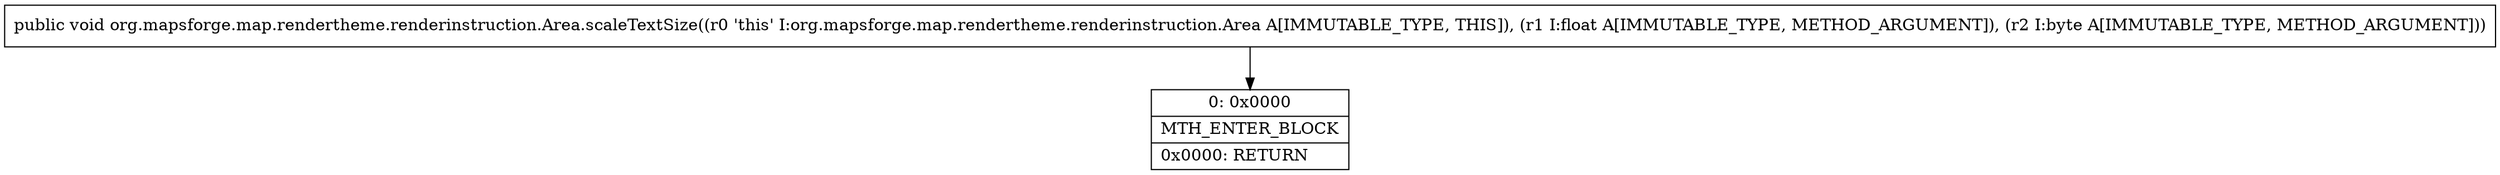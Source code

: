 digraph "CFG fororg.mapsforge.map.rendertheme.renderinstruction.Area.scaleTextSize(FB)V" {
Node_0 [shape=record,label="{0\:\ 0x0000|MTH_ENTER_BLOCK\l|0x0000: RETURN   \l}"];
MethodNode[shape=record,label="{public void org.mapsforge.map.rendertheme.renderinstruction.Area.scaleTextSize((r0 'this' I:org.mapsforge.map.rendertheme.renderinstruction.Area A[IMMUTABLE_TYPE, THIS]), (r1 I:float A[IMMUTABLE_TYPE, METHOD_ARGUMENT]), (r2 I:byte A[IMMUTABLE_TYPE, METHOD_ARGUMENT])) }"];
MethodNode -> Node_0;
}

